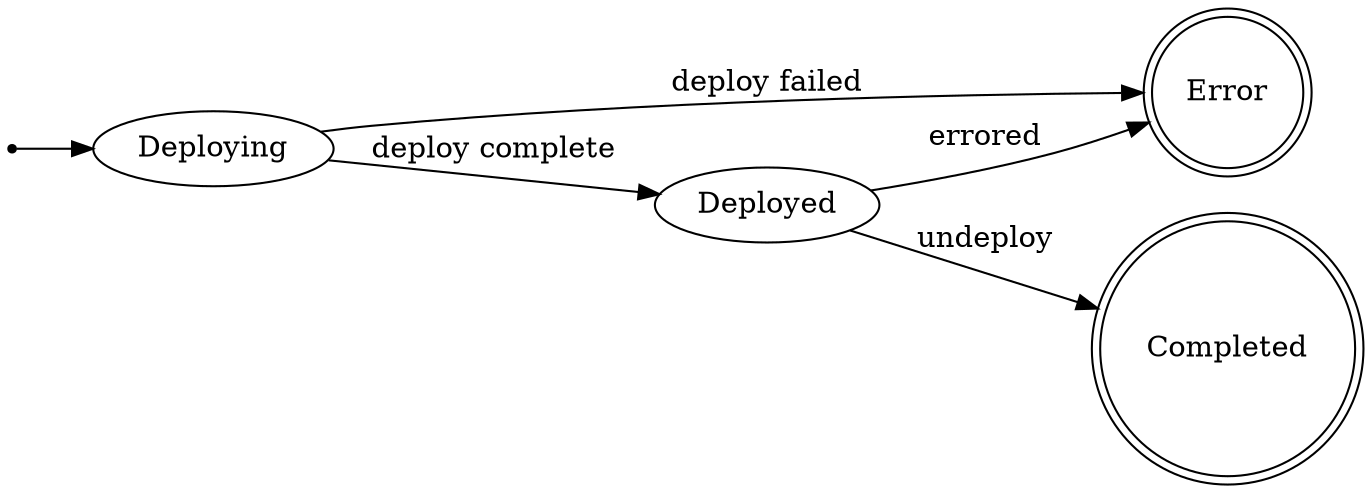 digraph SPStates {

    rankdir = LR;

    node [shape = point]; init;
    node [shape = ellipse];

    Error     [shape = doublecircle];
    Completed [shape = doublecircle];

    init -> Deploying;

    Deploying -> Deployed  [label = "deploy complete"];
    Deploying -> Error     [label = "deploy failed"];
    Deployed  -> Completed [label = "undeploy"];
    Deployed  -> Error     [label = "errored"];
}
